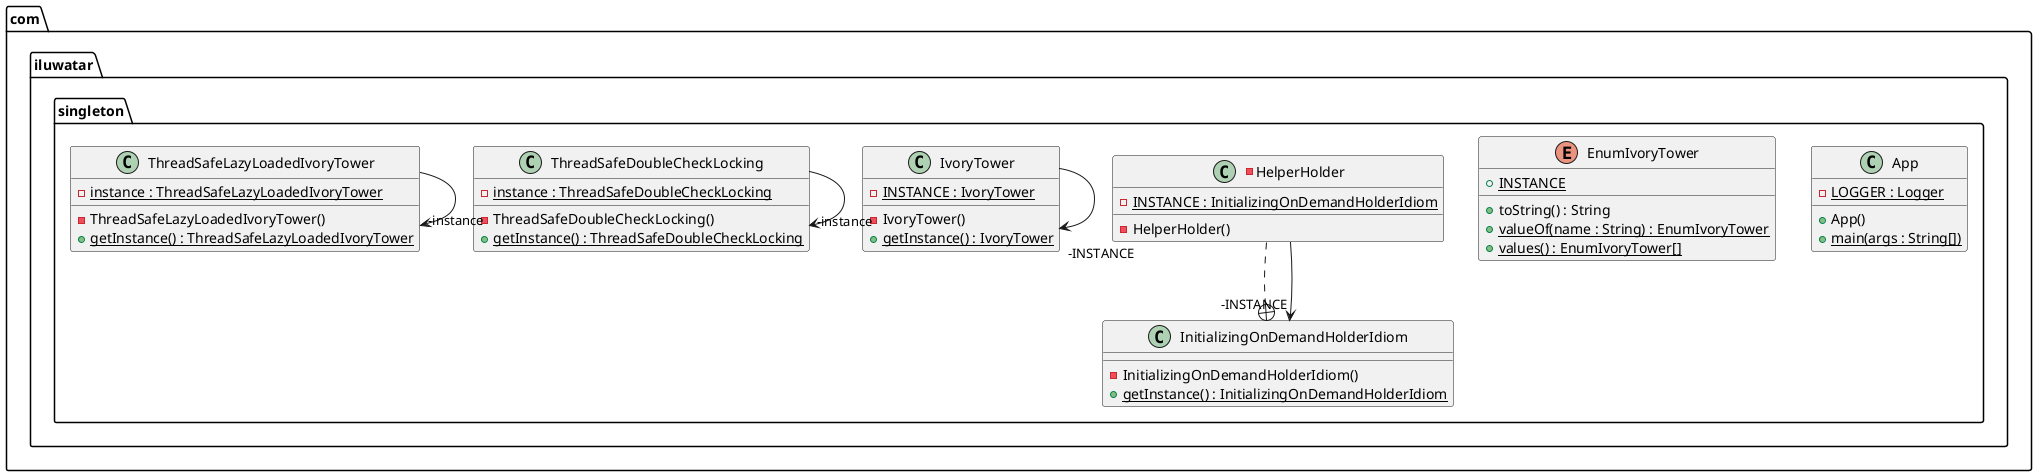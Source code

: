 @startuml
package com.iluwatar.singleton {
  class App {
    - LOGGER : Logger {static}
    + App()
    + main(args : String[]) {static}
  }
  enum EnumIvoryTower {
    + INSTANCE {static}
    + toString() : String
    + valueOf(name : String) : EnumIvoryTower {static}
    + values() : EnumIvoryTower[] {static}
  }
  class InitializingOnDemandHolderIdiom {
    - InitializingOnDemandHolderIdiom()
    + getInstance() : InitializingOnDemandHolderIdiom {static}
  }
  -class HelperHolder {
    - INSTANCE : InitializingOnDemandHolderIdiom {static}
    - HelperHolder()
  }
  class IvoryTower {
    - INSTANCE : IvoryTower {static}
    - IvoryTower()
    + getInstance() : IvoryTower {static}
  }
  class ThreadSafeDoubleCheckLocking {
    - instance : ThreadSafeDoubleCheckLocking {static}
    - ThreadSafeDoubleCheckLocking()
    + getInstance() : ThreadSafeDoubleCheckLocking {static}
  }
  class ThreadSafeLazyLoadedIvoryTower {
    - instance : ThreadSafeLazyLoadedIvoryTower {static}
    - ThreadSafeLazyLoadedIvoryTower()
    + getInstance() : ThreadSafeLazyLoadedIvoryTower {static}
  }
}
IvoryTower -->  "-INSTANCE" IvoryTower
ThreadSafeDoubleCheckLocking -->  "-instance" ThreadSafeDoubleCheckLocking
ThreadSafeLazyLoadedIvoryTower -->  "-instance" ThreadSafeLazyLoadedIvoryTower
HelperHolder ..+ InitializingOnDemandHolderIdiom
HelperHolder -->  "-INSTANCE" InitializingOnDemandHolderIdiom
@enduml
